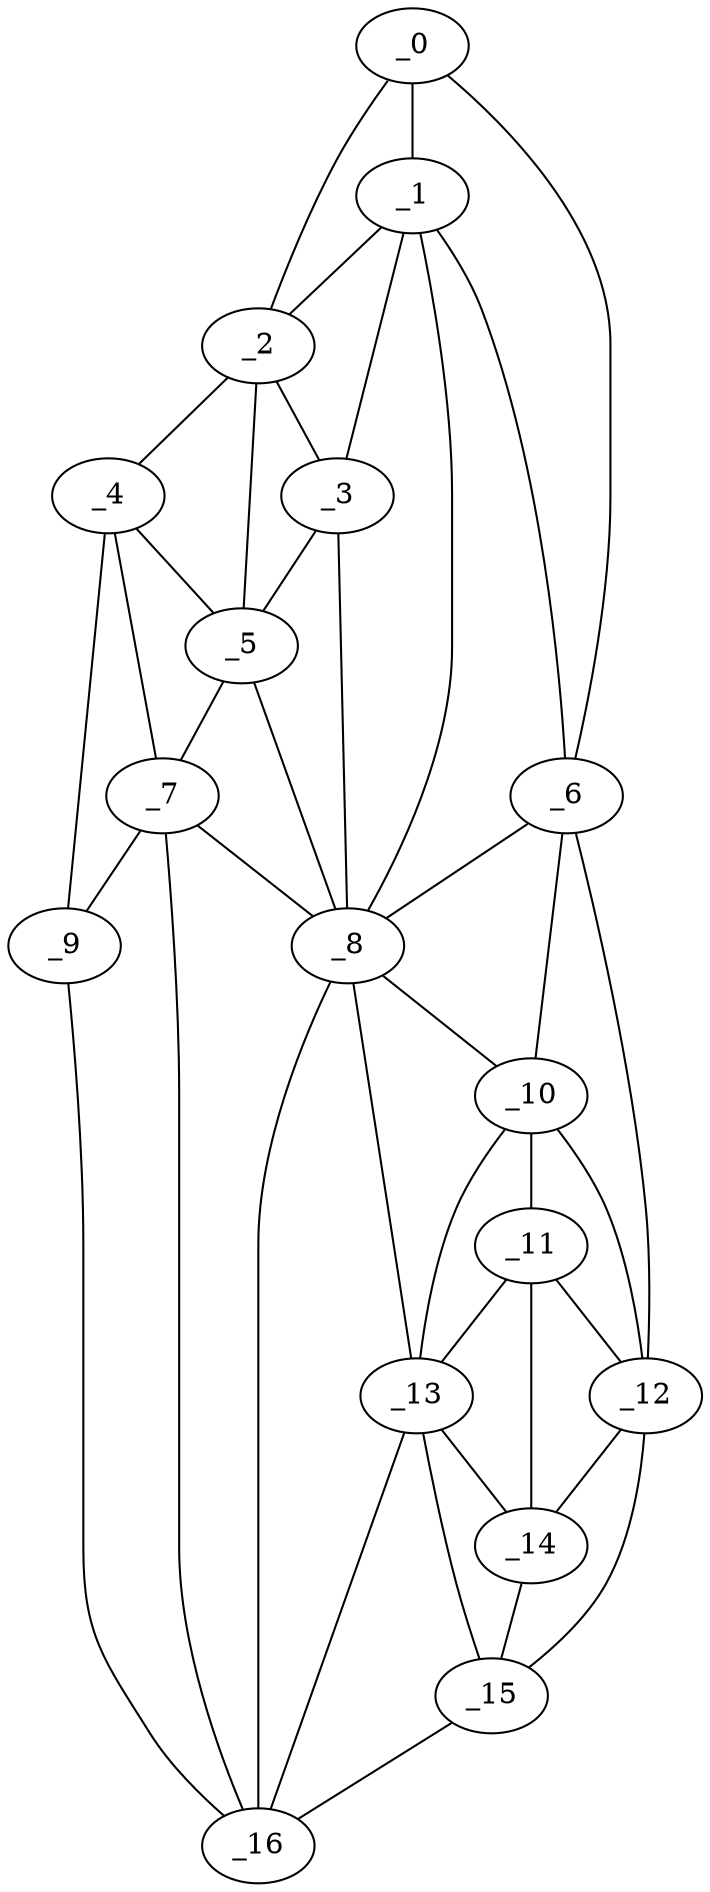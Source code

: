 graph "obj9__60.gxl" {
	_0	 [x=29,
		y=18];
	_1	 [x=30,
		y=29];
	_0 -- _1	 [valence=2];
	_2	 [x=30,
		y=53];
	_0 -- _2	 [valence=1];
	_6	 [x=51,
		y=13];
	_0 -- _6	 [valence=1];
	_1 -- _2	 [valence=2];
	_3	 [x=42,
		y=49];
	_1 -- _3	 [valence=2];
	_1 -- _6	 [valence=2];
	_8	 [x=60,
		y=39];
	_1 -- _8	 [valence=1];
	_2 -- _3	 [valence=2];
	_4	 [x=42,
		y=85];
	_2 -- _4	 [valence=1];
	_5	 [x=46,
		y=58];
	_2 -- _5	 [valence=2];
	_3 -- _5	 [valence=2];
	_3 -- _8	 [valence=2];
	_4 -- _5	 [valence=2];
	_7	 [x=55,
		y=93];
	_4 -- _7	 [valence=1];
	_9	 [x=62,
		y=123];
	_4 -- _9	 [valence=1];
	_5 -- _7	 [valence=2];
	_5 -- _8	 [valence=1];
	_6 -- _8	 [valence=2];
	_10	 [x=67,
		y=17];
	_6 -- _10	 [valence=2];
	_12	 [x=72,
		y=10];
	_6 -- _12	 [valence=1];
	_7 -- _8	 [valence=2];
	_7 -- _9	 [valence=2];
	_16	 [x=99,
		y=111];
	_7 -- _16	 [valence=2];
	_8 -- _10	 [valence=2];
	_13	 [x=76,
		y=27];
	_8 -- _13	 [valence=2];
	_8 -- _16	 [valence=2];
	_9 -- _16	 [valence=1];
	_11	 [x=71,
		y=17];
	_10 -- _11	 [valence=2];
	_10 -- _12	 [valence=1];
	_10 -- _13	 [valence=2];
	_11 -- _12	 [valence=2];
	_11 -- _13	 [valence=2];
	_14	 [x=78,
		y=12];
	_11 -- _14	 [valence=2];
	_12 -- _14	 [valence=2];
	_15	 [x=97,
		y=8];
	_12 -- _15	 [valence=1];
	_13 -- _14	 [valence=2];
	_13 -- _15	 [valence=2];
	_13 -- _16	 [valence=2];
	_14 -- _15	 [valence=2];
	_15 -- _16	 [valence=1];
}
